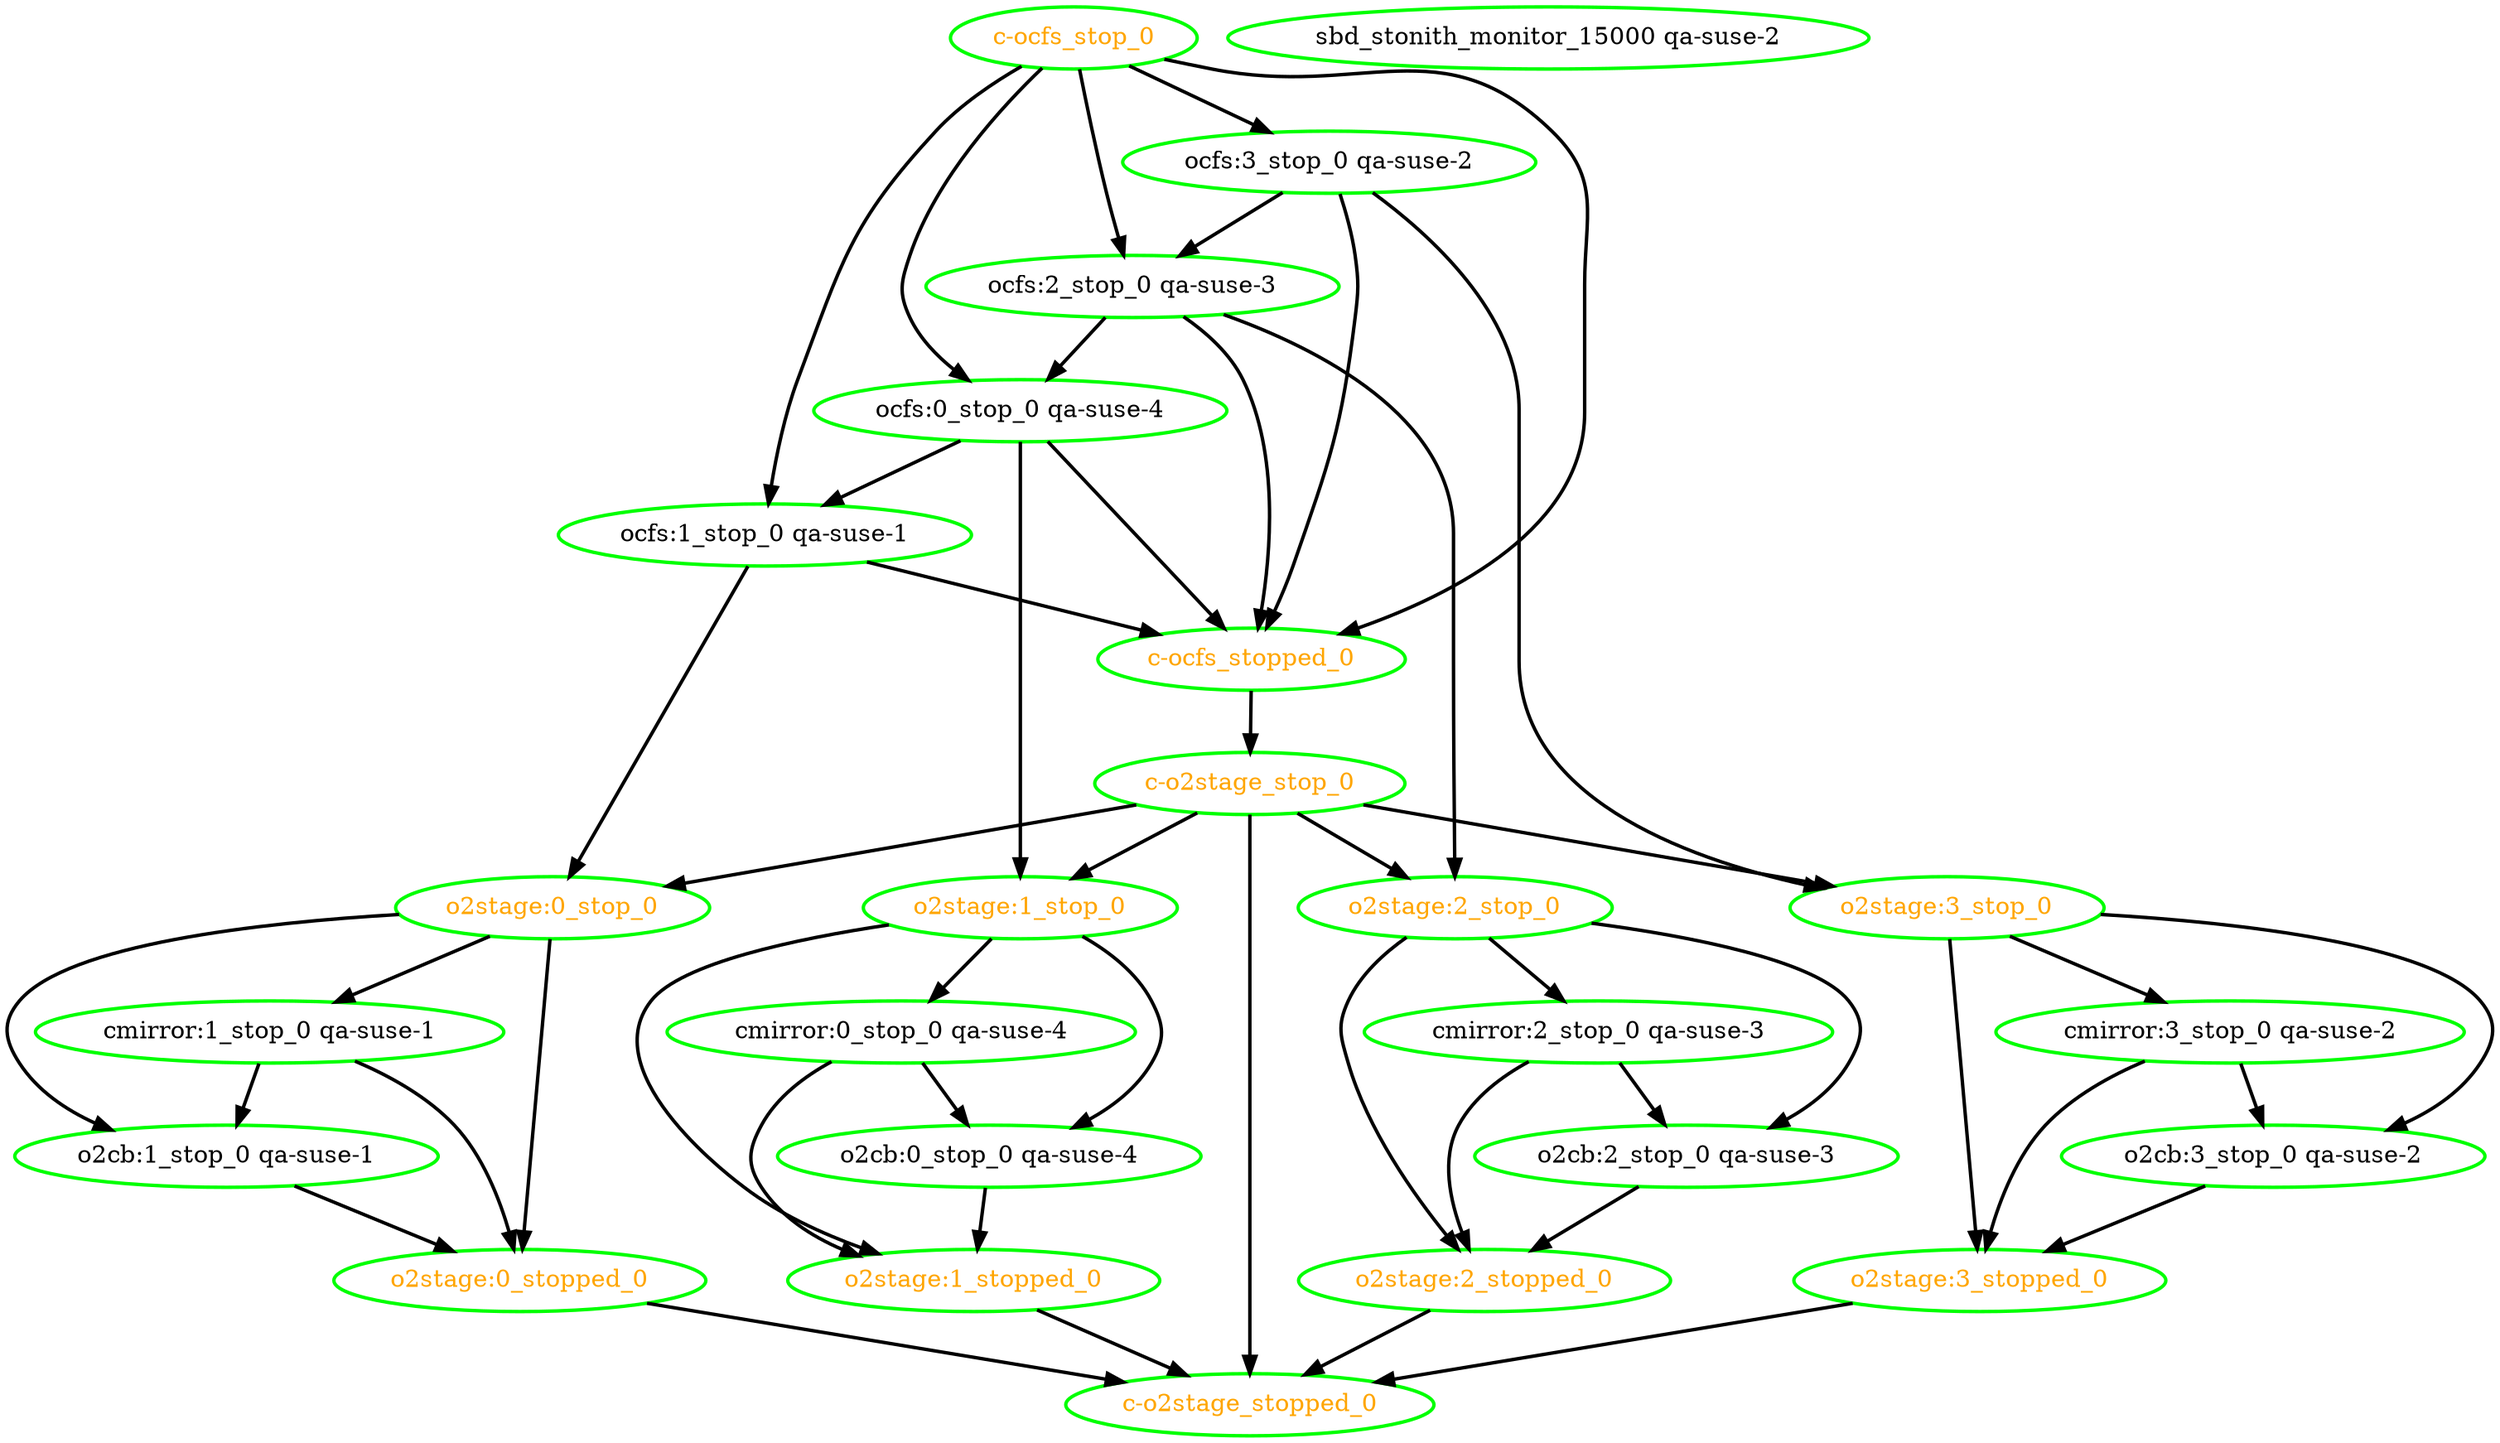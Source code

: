  digraph "g" {
"c-o2stage_stop_0" -> "c-o2stage_stopped_0" [ style = bold]
"c-o2stage_stop_0" -> "o2stage:0_stop_0" [ style = bold]
"c-o2stage_stop_0" -> "o2stage:1_stop_0" [ style = bold]
"c-o2stage_stop_0" -> "o2stage:2_stop_0" [ style = bold]
"c-o2stage_stop_0" -> "o2stage:3_stop_0" [ style = bold]
"c-o2stage_stop_0" [ style=bold color="green" fontcolor="orange"]
"c-o2stage_stopped_0" [ style=bold color="green" fontcolor="orange"]
"c-ocfs_stop_0" -> "c-ocfs_stopped_0" [ style = bold]
"c-ocfs_stop_0" -> "ocfs:0_stop_0 qa-suse-4" [ style = bold]
"c-ocfs_stop_0" -> "ocfs:1_stop_0 qa-suse-1" [ style = bold]
"c-ocfs_stop_0" -> "ocfs:2_stop_0 qa-suse-3" [ style = bold]
"c-ocfs_stop_0" -> "ocfs:3_stop_0 qa-suse-2" [ style = bold]
"c-ocfs_stop_0" [ style=bold color="green" fontcolor="orange"]
"c-ocfs_stopped_0" -> "c-o2stage_stop_0" [ style = bold]
"c-ocfs_stopped_0" [ style=bold color="green" fontcolor="orange"]
"cmirror:0_stop_0 qa-suse-4" -> "o2cb:0_stop_0 qa-suse-4" [ style = bold]
"cmirror:0_stop_0 qa-suse-4" -> "o2stage:1_stopped_0" [ style = bold]
"cmirror:0_stop_0 qa-suse-4" [ style=bold color="green" fontcolor="black"]
"cmirror:1_stop_0 qa-suse-1" -> "o2cb:1_stop_0 qa-suse-1" [ style = bold]
"cmirror:1_stop_0 qa-suse-1" -> "o2stage:0_stopped_0" [ style = bold]
"cmirror:1_stop_0 qa-suse-1" [ style=bold color="green" fontcolor="black"]
"cmirror:2_stop_0 qa-suse-3" -> "o2cb:2_stop_0 qa-suse-3" [ style = bold]
"cmirror:2_stop_0 qa-suse-3" -> "o2stage:2_stopped_0" [ style = bold]
"cmirror:2_stop_0 qa-suse-3" [ style=bold color="green" fontcolor="black"]
"cmirror:3_stop_0 qa-suse-2" -> "o2cb:3_stop_0 qa-suse-2" [ style = bold]
"cmirror:3_stop_0 qa-suse-2" -> "o2stage:3_stopped_0" [ style = bold]
"cmirror:3_stop_0 qa-suse-2" [ style=bold color="green" fontcolor="black"]
"o2cb:0_stop_0 qa-suse-4" -> "o2stage:1_stopped_0" [ style = bold]
"o2cb:0_stop_0 qa-suse-4" [ style=bold color="green" fontcolor="black"]
"o2cb:1_stop_0 qa-suse-1" -> "o2stage:0_stopped_0" [ style = bold]
"o2cb:1_stop_0 qa-suse-1" [ style=bold color="green" fontcolor="black"]
"o2cb:2_stop_0 qa-suse-3" -> "o2stage:2_stopped_0" [ style = bold]
"o2cb:2_stop_0 qa-suse-3" [ style=bold color="green" fontcolor="black"]
"o2cb:3_stop_0 qa-suse-2" -> "o2stage:3_stopped_0" [ style = bold]
"o2cb:3_stop_0 qa-suse-2" [ style=bold color="green" fontcolor="black"]
"o2stage:0_stop_0" -> "cmirror:1_stop_0 qa-suse-1" [ style = bold]
"o2stage:0_stop_0" -> "o2cb:1_stop_0 qa-suse-1" [ style = bold]
"o2stage:0_stop_0" -> "o2stage:0_stopped_0" [ style = bold]
"o2stage:0_stop_0" [ style=bold color="green" fontcolor="orange"]
"o2stage:0_stopped_0" -> "c-o2stage_stopped_0" [ style = bold]
"o2stage:0_stopped_0" [ style=bold color="green" fontcolor="orange"]
"o2stage:1_stop_0" -> "cmirror:0_stop_0 qa-suse-4" [ style = bold]
"o2stage:1_stop_0" -> "o2cb:0_stop_0 qa-suse-4" [ style = bold]
"o2stage:1_stop_0" -> "o2stage:1_stopped_0" [ style = bold]
"o2stage:1_stop_0" [ style=bold color="green" fontcolor="orange"]
"o2stage:1_stopped_0" -> "c-o2stage_stopped_0" [ style = bold]
"o2stage:1_stopped_0" [ style=bold color="green" fontcolor="orange"]
"o2stage:2_stop_0" -> "cmirror:2_stop_0 qa-suse-3" [ style = bold]
"o2stage:2_stop_0" -> "o2cb:2_stop_0 qa-suse-3" [ style = bold]
"o2stage:2_stop_0" -> "o2stage:2_stopped_0" [ style = bold]
"o2stage:2_stop_0" [ style=bold color="green" fontcolor="orange"]
"o2stage:2_stopped_0" -> "c-o2stage_stopped_0" [ style = bold]
"o2stage:2_stopped_0" [ style=bold color="green" fontcolor="orange"]
"o2stage:3_stop_0" -> "cmirror:3_stop_0 qa-suse-2" [ style = bold]
"o2stage:3_stop_0" -> "o2cb:3_stop_0 qa-suse-2" [ style = bold]
"o2stage:3_stop_0" -> "o2stage:3_stopped_0" [ style = bold]
"o2stage:3_stop_0" [ style=bold color="green" fontcolor="orange"]
"o2stage:3_stopped_0" -> "c-o2stage_stopped_0" [ style = bold]
"o2stage:3_stopped_0" [ style=bold color="green" fontcolor="orange"]
"ocfs:0_stop_0 qa-suse-4" -> "c-ocfs_stopped_0" [ style = bold]
"ocfs:0_stop_0 qa-suse-4" -> "o2stage:1_stop_0" [ style = bold]
"ocfs:0_stop_0 qa-suse-4" -> "ocfs:1_stop_0 qa-suse-1" [ style = bold]
"ocfs:0_stop_0 qa-suse-4" [ style=bold color="green" fontcolor="black"]
"ocfs:1_stop_0 qa-suse-1" -> "c-ocfs_stopped_0" [ style = bold]
"ocfs:1_stop_0 qa-suse-1" -> "o2stage:0_stop_0" [ style = bold]
"ocfs:1_stop_0 qa-suse-1" [ style=bold color="green" fontcolor="black"]
"ocfs:2_stop_0 qa-suse-3" -> "c-ocfs_stopped_0" [ style = bold]
"ocfs:2_stop_0 qa-suse-3" -> "o2stage:2_stop_0" [ style = bold]
"ocfs:2_stop_0 qa-suse-3" -> "ocfs:0_stop_0 qa-suse-4" [ style = bold]
"ocfs:2_stop_0 qa-suse-3" [ style=bold color="green" fontcolor="black"]
"ocfs:3_stop_0 qa-suse-2" -> "c-ocfs_stopped_0" [ style = bold]
"ocfs:3_stop_0 qa-suse-2" -> "o2stage:3_stop_0" [ style = bold]
"ocfs:3_stop_0 qa-suse-2" -> "ocfs:2_stop_0 qa-suse-3" [ style = bold]
"ocfs:3_stop_0 qa-suse-2" [ style=bold color="green" fontcolor="black"]
"sbd_stonith_monitor_15000 qa-suse-2" [ style=bold color="green" fontcolor="black"]
}
